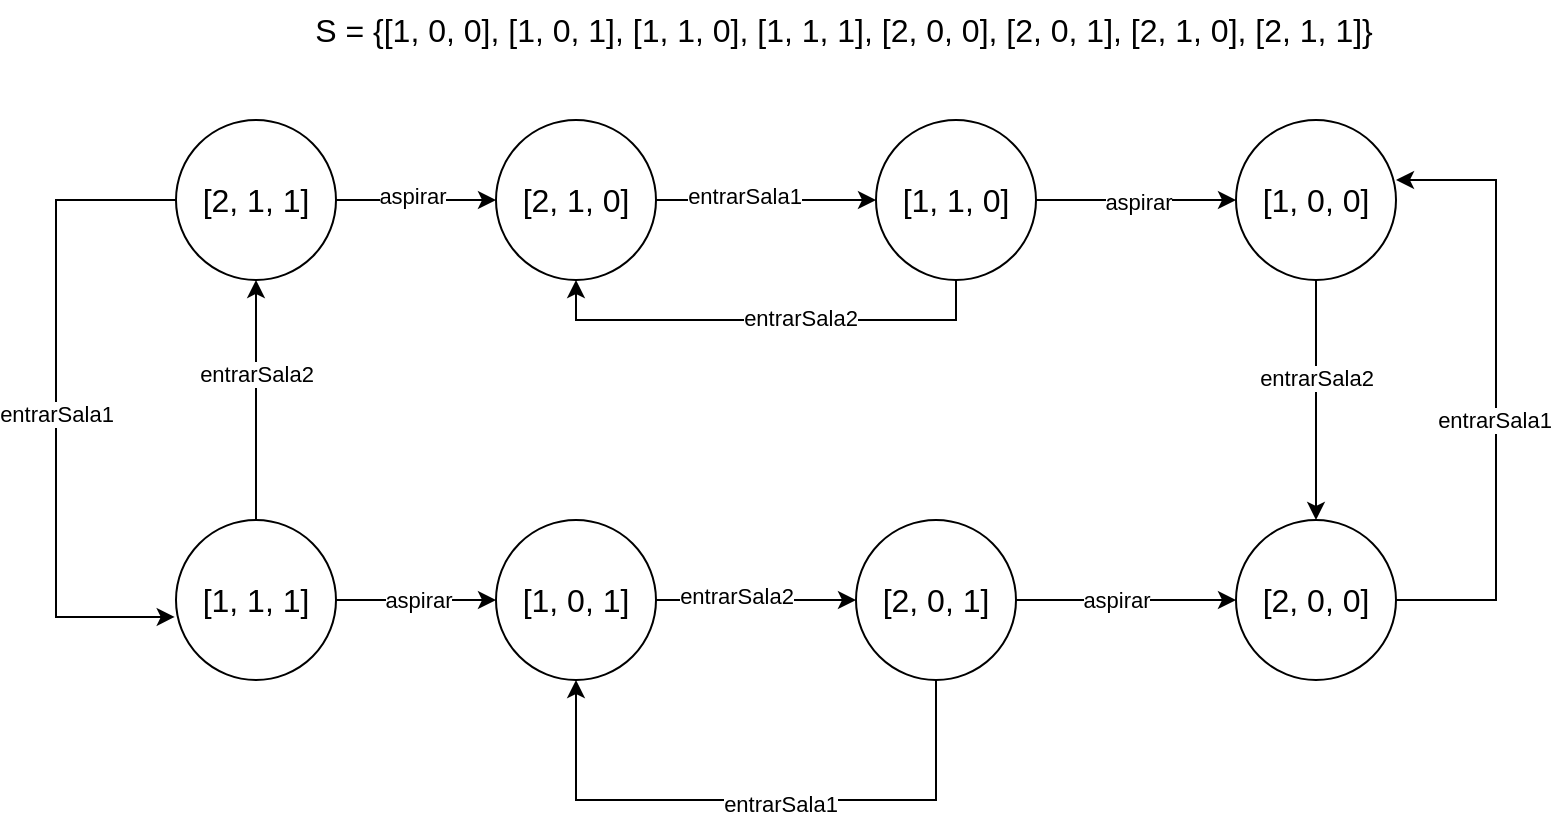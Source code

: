 <mxfile version="27.0.2">
  <diagram name="Página-1" id="0adSlzIBBvXflegWIsoh">
    <mxGraphModel dx="2316" dy="753" grid="1" gridSize="10" guides="1" tooltips="1" connect="1" arrows="1" fold="1" page="1" pageScale="1" pageWidth="827" pageHeight="1169" math="0" shadow="0">
      <root>
        <mxCell id="0" />
        <mxCell id="1" parent="0" />
        <mxCell id="stb4HqVPZg3RxpOIzkBb-34" style="edgeStyle=orthogonalEdgeStyle;rounded=0;orthogonalLoop=1;jettySize=auto;html=1;exitX=0.5;exitY=1;exitDx=0;exitDy=0;entryX=0.5;entryY=0;entryDx=0;entryDy=0;" edge="1" parent="1" source="stb4HqVPZg3RxpOIzkBb-1" target="stb4HqVPZg3RxpOIzkBb-6">
          <mxGeometry relative="1" as="geometry" />
        </mxCell>
        <mxCell id="stb4HqVPZg3RxpOIzkBb-35" value="entrarSala2" style="edgeLabel;html=1;align=center;verticalAlign=middle;resizable=0;points=[];" vertex="1" connectable="0" parent="stb4HqVPZg3RxpOIzkBb-34">
          <mxGeometry x="-0.186" relative="1" as="geometry">
            <mxPoint as="offset" />
          </mxGeometry>
        </mxCell>
        <mxCell id="stb4HqVPZg3RxpOIzkBb-1" value="&lt;span style=&quot;font-size: 16px;&quot;&gt;[1, 0, 0]&lt;/span&gt;" style="ellipse;whiteSpace=wrap;html=1;aspect=fixed;" vertex="1" parent="1">
          <mxGeometry x="610" y="220" width="80" height="80" as="geometry" />
        </mxCell>
        <mxCell id="stb4HqVPZg3RxpOIzkBb-2" value="&lt;font style=&quot;font-size: 16px;&quot;&gt;S = {[1, 0, 0], [1, 0, 1], [1, 1, 0], [1, 1, 1], [2, 0, 0], [2, 0, 1], [2, 1, 0], [2, 1, 1]}&lt;/font&gt;" style="text;html=1;align=center;verticalAlign=middle;whiteSpace=wrap;rounded=0;" vertex="1" parent="1">
          <mxGeometry x="126" y="160" width="576" height="30" as="geometry" />
        </mxCell>
        <mxCell id="stb4HqVPZg3RxpOIzkBb-13" style="edgeStyle=orthogonalEdgeStyle;rounded=0;orthogonalLoop=1;jettySize=auto;html=1;entryX=0;entryY=0.5;entryDx=0;entryDy=0;" edge="1" parent="1" source="stb4HqVPZg3RxpOIzkBb-3" target="stb4HqVPZg3RxpOIzkBb-8">
          <mxGeometry relative="1" as="geometry" />
        </mxCell>
        <mxCell id="stb4HqVPZg3RxpOIzkBb-14" value="entrarSala2" style="edgeLabel;html=1;align=center;verticalAlign=middle;resizable=0;points=[];" vertex="1" connectable="0" parent="stb4HqVPZg3RxpOIzkBb-13">
          <mxGeometry x="-0.213" y="2" relative="1" as="geometry">
            <mxPoint as="offset" />
          </mxGeometry>
        </mxCell>
        <mxCell id="stb4HqVPZg3RxpOIzkBb-3" value="&lt;span style=&quot;font-size: 16px;&quot;&gt;[1, 0, 1]&lt;/span&gt;" style="ellipse;whiteSpace=wrap;html=1;aspect=fixed;" vertex="1" parent="1">
          <mxGeometry x="240" y="420" width="80" height="80" as="geometry" />
        </mxCell>
        <mxCell id="stb4HqVPZg3RxpOIzkBb-25" style="edgeStyle=orthogonalEdgeStyle;rounded=0;orthogonalLoop=1;jettySize=auto;html=1;entryX=0;entryY=0.5;entryDx=0;entryDy=0;" edge="1" parent="1" source="stb4HqVPZg3RxpOIzkBb-4" target="stb4HqVPZg3RxpOIzkBb-1">
          <mxGeometry relative="1" as="geometry" />
        </mxCell>
        <mxCell id="stb4HqVPZg3RxpOIzkBb-26" value="aspirar" style="edgeLabel;html=1;align=center;verticalAlign=middle;resizable=0;points=[];" vertex="1" connectable="0" parent="stb4HqVPZg3RxpOIzkBb-25">
          <mxGeometry x="0.02" y="-1" relative="1" as="geometry">
            <mxPoint as="offset" />
          </mxGeometry>
        </mxCell>
        <mxCell id="stb4HqVPZg3RxpOIzkBb-32" style="edgeStyle=orthogonalEdgeStyle;rounded=0;orthogonalLoop=1;jettySize=auto;html=1;exitX=0.5;exitY=1;exitDx=0;exitDy=0;entryX=0.5;entryY=1;entryDx=0;entryDy=0;" edge="1" parent="1" source="stb4HqVPZg3RxpOIzkBb-4" target="stb4HqVPZg3RxpOIzkBb-7">
          <mxGeometry relative="1" as="geometry" />
        </mxCell>
        <mxCell id="stb4HqVPZg3RxpOIzkBb-33" value="entrarSala2" style="edgeLabel;html=1;align=center;verticalAlign=middle;resizable=0;points=[];" vertex="1" connectable="0" parent="stb4HqVPZg3RxpOIzkBb-32">
          <mxGeometry x="-0.142" y="-1" relative="1" as="geometry">
            <mxPoint as="offset" />
          </mxGeometry>
        </mxCell>
        <mxCell id="stb4HqVPZg3RxpOIzkBb-4" value="&lt;span style=&quot;font-size: 16px;&quot;&gt;[1, 1, 0]&lt;/span&gt;" style="ellipse;whiteSpace=wrap;html=1;aspect=fixed;" vertex="1" parent="1">
          <mxGeometry x="430" y="220" width="80" height="80" as="geometry" />
        </mxCell>
        <mxCell id="stb4HqVPZg3RxpOIzkBb-11" style="edgeStyle=orthogonalEdgeStyle;rounded=0;orthogonalLoop=1;jettySize=auto;html=1;entryX=0;entryY=0.5;entryDx=0;entryDy=0;" edge="1" parent="1" source="stb4HqVPZg3RxpOIzkBb-5" target="stb4HqVPZg3RxpOIzkBb-3">
          <mxGeometry relative="1" as="geometry" />
        </mxCell>
        <mxCell id="stb4HqVPZg3RxpOIzkBb-12" value="aspirar" style="edgeLabel;html=1;align=center;verticalAlign=middle;resizable=0;points=[];" vertex="1" connectable="0" parent="stb4HqVPZg3RxpOIzkBb-11">
          <mxGeometry x="0.134" y="-1" relative="1" as="geometry">
            <mxPoint x="-5" y="-1" as="offset" />
          </mxGeometry>
        </mxCell>
        <mxCell id="stb4HqVPZg3RxpOIzkBb-18" style="edgeStyle=orthogonalEdgeStyle;rounded=0;orthogonalLoop=1;jettySize=auto;html=1;entryX=0.5;entryY=1;entryDx=0;entryDy=0;" edge="1" parent="1" source="stb4HqVPZg3RxpOIzkBb-5" target="stb4HqVPZg3RxpOIzkBb-9">
          <mxGeometry relative="1" as="geometry" />
        </mxCell>
        <mxCell id="stb4HqVPZg3RxpOIzkBb-19" value="entrarSala2" style="edgeLabel;html=1;align=center;verticalAlign=middle;resizable=0;points=[];" vertex="1" connectable="0" parent="stb4HqVPZg3RxpOIzkBb-18">
          <mxGeometry x="0.217" relative="1" as="geometry">
            <mxPoint as="offset" />
          </mxGeometry>
        </mxCell>
        <mxCell id="stb4HqVPZg3RxpOIzkBb-5" value="&lt;span style=&quot;font-size: 16px;&quot;&gt;[1, 1, 1]&lt;/span&gt;" style="ellipse;whiteSpace=wrap;html=1;aspect=fixed;" vertex="1" parent="1">
          <mxGeometry x="80" y="420" width="80" height="80" as="geometry" />
        </mxCell>
        <mxCell id="stb4HqVPZg3RxpOIzkBb-6" value="&lt;span style=&quot;font-size: 16px;&quot;&gt;[2, 0, 0]&lt;/span&gt;" style="ellipse;whiteSpace=wrap;html=1;aspect=fixed;" vertex="1" parent="1">
          <mxGeometry x="610" y="420" width="80" height="80" as="geometry" />
        </mxCell>
        <mxCell id="stb4HqVPZg3RxpOIzkBb-22" style="edgeStyle=orthogonalEdgeStyle;rounded=0;orthogonalLoop=1;jettySize=auto;html=1;exitX=1;exitY=0.5;exitDx=0;exitDy=0;entryX=0;entryY=0.5;entryDx=0;entryDy=0;" edge="1" parent="1" source="stb4HqVPZg3RxpOIzkBb-7" target="stb4HqVPZg3RxpOIzkBb-4">
          <mxGeometry relative="1" as="geometry" />
        </mxCell>
        <mxCell id="stb4HqVPZg3RxpOIzkBb-24" value="entrarSala1" style="edgeLabel;html=1;align=center;verticalAlign=middle;resizable=0;points=[];" vertex="1" connectable="0" parent="stb4HqVPZg3RxpOIzkBb-22">
          <mxGeometry x="-0.209" y="2" relative="1" as="geometry">
            <mxPoint as="offset" />
          </mxGeometry>
        </mxCell>
        <mxCell id="stb4HqVPZg3RxpOIzkBb-7" value="&lt;span style=&quot;font-size: 16px;&quot;&gt;[2, 1, 0]&lt;/span&gt;" style="ellipse;whiteSpace=wrap;html=1;aspect=fixed;" vertex="1" parent="1">
          <mxGeometry x="240" y="220" width="80" height="80" as="geometry" />
        </mxCell>
        <mxCell id="stb4HqVPZg3RxpOIzkBb-15" style="edgeStyle=orthogonalEdgeStyle;rounded=0;orthogonalLoop=1;jettySize=auto;html=1;entryX=0;entryY=0.5;entryDx=0;entryDy=0;" edge="1" parent="1" source="stb4HqVPZg3RxpOIzkBb-8" target="stb4HqVPZg3RxpOIzkBb-6">
          <mxGeometry relative="1" as="geometry" />
        </mxCell>
        <mxCell id="stb4HqVPZg3RxpOIzkBb-16" value="aspirar" style="edgeLabel;html=1;align=center;verticalAlign=middle;resizable=0;points=[];" vertex="1" connectable="0" parent="stb4HqVPZg3RxpOIzkBb-15">
          <mxGeometry x="-0.344" y="-1" relative="1" as="geometry">
            <mxPoint x="14" y="-1" as="offset" />
          </mxGeometry>
        </mxCell>
        <mxCell id="stb4HqVPZg3RxpOIzkBb-30" style="edgeStyle=orthogonalEdgeStyle;rounded=0;orthogonalLoop=1;jettySize=auto;html=1;exitX=0.5;exitY=1;exitDx=0;exitDy=0;entryX=0.5;entryY=1;entryDx=0;entryDy=0;" edge="1" parent="1" source="stb4HqVPZg3RxpOIzkBb-8" target="stb4HqVPZg3RxpOIzkBb-3">
          <mxGeometry relative="1" as="geometry">
            <Array as="points">
              <mxPoint x="460" y="560" />
              <mxPoint x="280" y="560" />
            </Array>
          </mxGeometry>
        </mxCell>
        <mxCell id="stb4HqVPZg3RxpOIzkBb-31" value="entrarSala1" style="edgeLabel;html=1;align=center;verticalAlign=middle;resizable=0;points=[];" vertex="1" connectable="0" parent="stb4HqVPZg3RxpOIzkBb-30">
          <mxGeometry x="-0.078" y="2" relative="1" as="geometry">
            <mxPoint as="offset" />
          </mxGeometry>
        </mxCell>
        <mxCell id="stb4HqVPZg3RxpOIzkBb-8" value="&lt;span style=&quot;font-size: 16px;&quot;&gt;[2, 0, 1]&lt;/span&gt;" style="ellipse;whiteSpace=wrap;html=1;aspect=fixed;" vertex="1" parent="1">
          <mxGeometry x="420" y="420" width="80" height="80" as="geometry" />
        </mxCell>
        <mxCell id="stb4HqVPZg3RxpOIzkBb-20" style="edgeStyle=orthogonalEdgeStyle;rounded=0;orthogonalLoop=1;jettySize=auto;html=1;entryX=0;entryY=0.5;entryDx=0;entryDy=0;" edge="1" parent="1" source="stb4HqVPZg3RxpOIzkBb-9" target="stb4HqVPZg3RxpOIzkBb-7">
          <mxGeometry relative="1" as="geometry" />
        </mxCell>
        <mxCell id="stb4HqVPZg3RxpOIzkBb-21" value="aspirar" style="edgeLabel;html=1;align=center;verticalAlign=middle;resizable=0;points=[];" vertex="1" connectable="0" parent="stb4HqVPZg3RxpOIzkBb-20">
          <mxGeometry x="-0.058" y="2" relative="1" as="geometry">
            <mxPoint as="offset" />
          </mxGeometry>
        </mxCell>
        <mxCell id="stb4HqVPZg3RxpOIzkBb-9" value="&lt;span style=&quot;font-size: 16px;&quot;&gt;[2, 1, 1]&lt;/span&gt;" style="ellipse;whiteSpace=wrap;html=1;aspect=fixed;" vertex="1" parent="1">
          <mxGeometry x="80" y="220" width="80" height="80" as="geometry" />
        </mxCell>
        <mxCell id="stb4HqVPZg3RxpOIzkBb-28" style="edgeStyle=orthogonalEdgeStyle;rounded=0;orthogonalLoop=1;jettySize=auto;html=1;entryX=-0.008;entryY=0.606;entryDx=0;entryDy=0;entryPerimeter=0;" edge="1" parent="1" source="stb4HqVPZg3RxpOIzkBb-9" target="stb4HqVPZg3RxpOIzkBb-5">
          <mxGeometry relative="1" as="geometry">
            <Array as="points">
              <mxPoint x="20" y="260" />
              <mxPoint x="20" y="469" />
            </Array>
          </mxGeometry>
        </mxCell>
        <mxCell id="stb4HqVPZg3RxpOIzkBb-29" value="entrarSala1" style="edgeLabel;html=1;align=center;verticalAlign=middle;resizable=0;points=[];" vertex="1" connectable="0" parent="stb4HqVPZg3RxpOIzkBb-28">
          <mxGeometry x="-0.171" relative="1" as="geometry">
            <mxPoint y="31" as="offset" />
          </mxGeometry>
        </mxCell>
        <mxCell id="stb4HqVPZg3RxpOIzkBb-36" style="edgeStyle=orthogonalEdgeStyle;rounded=0;orthogonalLoop=1;jettySize=auto;html=1;entryX=1;entryY=0.375;entryDx=0;entryDy=0;entryPerimeter=0;" edge="1" parent="1" source="stb4HqVPZg3RxpOIzkBb-6" target="stb4HqVPZg3RxpOIzkBb-1">
          <mxGeometry relative="1" as="geometry">
            <Array as="points">
              <mxPoint x="740" y="460" />
              <mxPoint x="740" y="250" />
            </Array>
          </mxGeometry>
        </mxCell>
        <mxCell id="stb4HqVPZg3RxpOIzkBb-37" value="entrarSala1" style="edgeLabel;html=1;align=center;verticalAlign=middle;resizable=0;points=[];" vertex="1" connectable="0" parent="stb4HqVPZg3RxpOIzkBb-36">
          <mxGeometry x="-0.092" y="1" relative="1" as="geometry">
            <mxPoint as="offset" />
          </mxGeometry>
        </mxCell>
      </root>
    </mxGraphModel>
  </diagram>
</mxfile>
